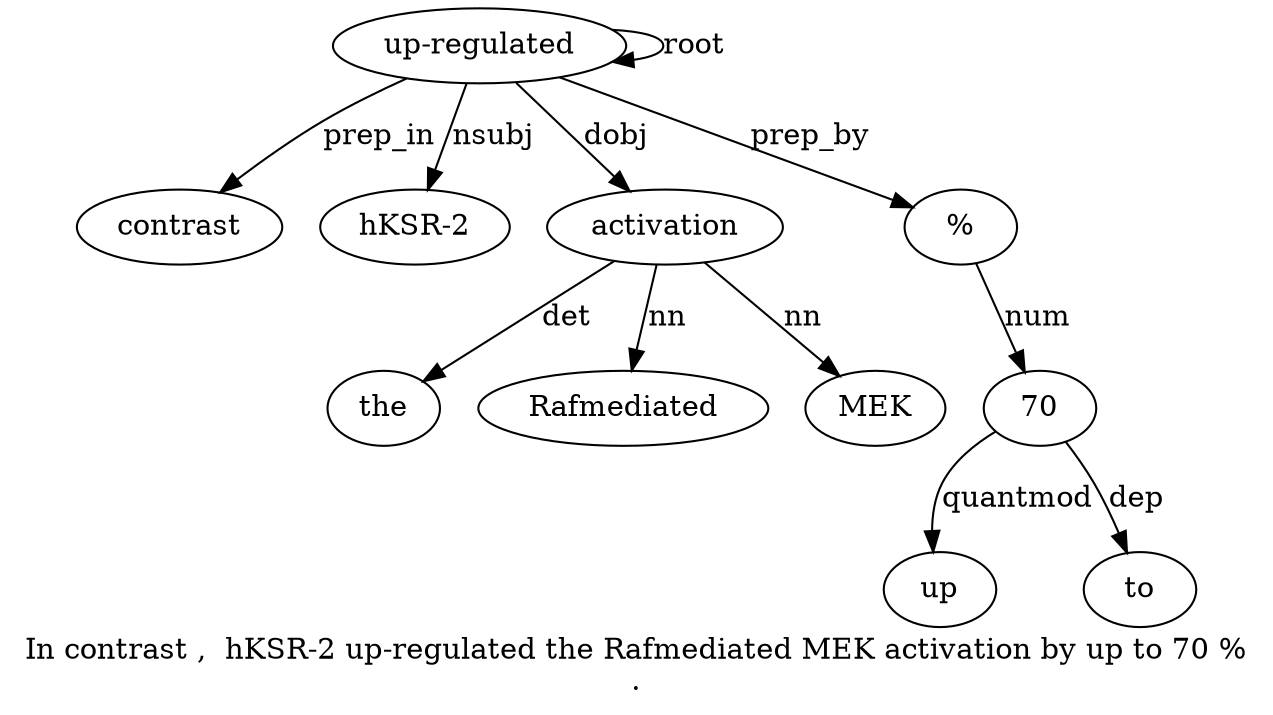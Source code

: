 digraph "In contrast ,  hKSR-2 up-regulated the Rafmediated MEK activation by up to 70 % ." {
label="In contrast ,  hKSR-2 up-regulated the Rafmediated MEK activation by up to 70 %
.";
"up-regulated5" [style=filled, fillcolor=white, label="up-regulated"];
contrast2 [style=filled, fillcolor=white, label=contrast];
"up-regulated5" -> contrast2  [label=prep_in];
"hKSR-24" [style=filled, fillcolor=white, label="hKSR-2"];
"up-regulated5" -> "hKSR-24"  [label=nsubj];
"up-regulated5" -> "up-regulated5"  [label=root];
activation9 [style=filled, fillcolor=white, label=activation];
the6 [style=filled, fillcolor=white, label=the];
activation9 -> the6  [label=det];
Rafmediated7 [style=filled, fillcolor=white, label=Rafmediated];
activation9 -> Rafmediated7  [label=nn];
MEK8 [style=filled, fillcolor=white, label=MEK];
activation9 -> MEK8  [label=nn];
"up-regulated5" -> activation9  [label=dobj];
7013 [style=filled, fillcolor=white, label=70];
up11 [style=filled, fillcolor=white, label=up];
7013 -> up11  [label=quantmod];
to12 [style=filled, fillcolor=white, label=to];
7013 -> to12  [label=dep];
"%14" [style=filled, fillcolor=white, label="%"];
"%14" -> 7013  [label=num];
"up-regulated5" -> "%14"  [label=prep_by];
}
